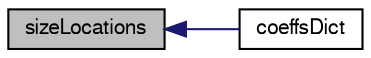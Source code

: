digraph "sizeLocations"
{
  bgcolor="transparent";
  edge [fontname="FreeSans",fontsize="10",labelfontname="FreeSans",labelfontsize="10"];
  node [fontname="FreeSans",fontsize="10",shape=record];
  rankdir="LR";
  Node19 [label="sizeLocations",height=0.2,width=0.4,color="black", fillcolor="grey75", style="filled", fontcolor="black"];
  Node19 -> Node20 [dir="back",color="midnightblue",fontsize="10",style="solid",fontname="FreeSans"];
  Node20 [label="coeffsDict",height=0.2,width=0.4,color="black",URL="$a31402.html#aa3b7843c58b62b85743f34f9da518270",tooltip="Const access to the details dictionary. "];
}
